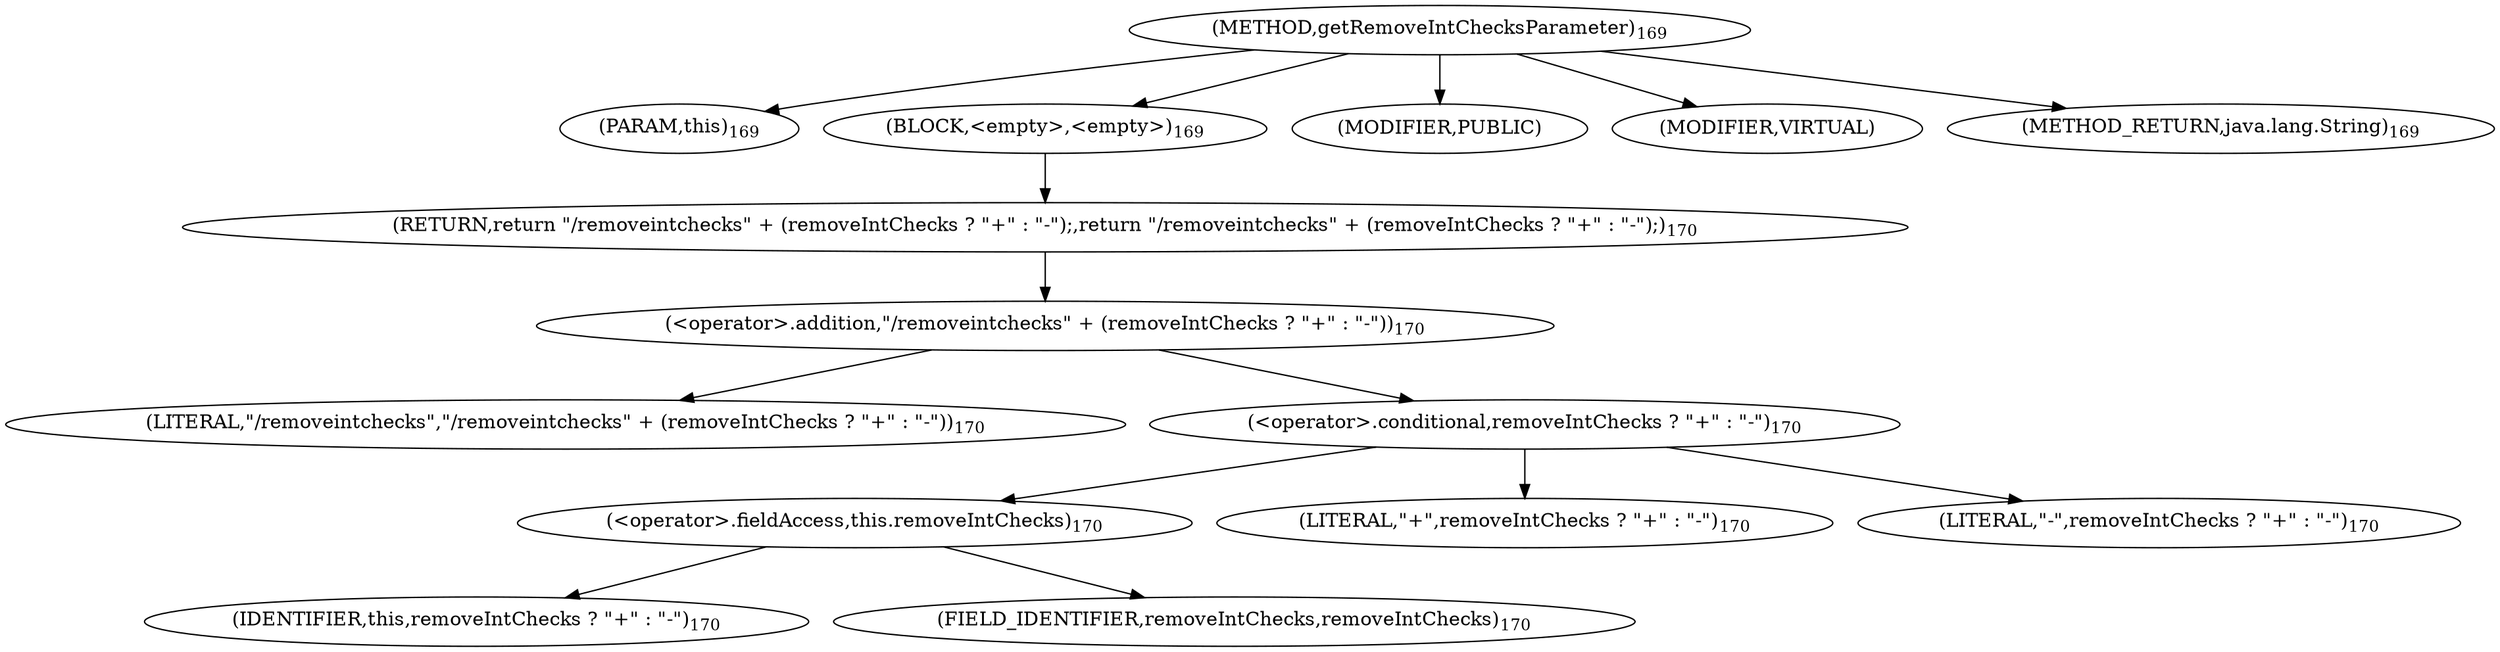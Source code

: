 digraph "getRemoveIntChecksParameter" {  
"174" [label = <(METHOD,getRemoveIntChecksParameter)<SUB>169</SUB>> ]
"175" [label = <(PARAM,this)<SUB>169</SUB>> ]
"176" [label = <(BLOCK,&lt;empty&gt;,&lt;empty&gt;)<SUB>169</SUB>> ]
"177" [label = <(RETURN,return &quot;/removeintchecks&quot; + (removeIntChecks ? &quot;+&quot; : &quot;-&quot;);,return &quot;/removeintchecks&quot; + (removeIntChecks ? &quot;+&quot; : &quot;-&quot;);)<SUB>170</SUB>> ]
"178" [label = <(&lt;operator&gt;.addition,&quot;/removeintchecks&quot; + (removeIntChecks ? &quot;+&quot; : &quot;-&quot;))<SUB>170</SUB>> ]
"179" [label = <(LITERAL,&quot;/removeintchecks&quot;,&quot;/removeintchecks&quot; + (removeIntChecks ? &quot;+&quot; : &quot;-&quot;))<SUB>170</SUB>> ]
"180" [label = <(&lt;operator&gt;.conditional,removeIntChecks ? &quot;+&quot; : &quot;-&quot;)<SUB>170</SUB>> ]
"181" [label = <(&lt;operator&gt;.fieldAccess,this.removeIntChecks)<SUB>170</SUB>> ]
"182" [label = <(IDENTIFIER,this,removeIntChecks ? &quot;+&quot; : &quot;-&quot;)<SUB>170</SUB>> ]
"183" [label = <(FIELD_IDENTIFIER,removeIntChecks,removeIntChecks)<SUB>170</SUB>> ]
"184" [label = <(LITERAL,&quot;+&quot;,removeIntChecks ? &quot;+&quot; : &quot;-&quot;)<SUB>170</SUB>> ]
"185" [label = <(LITERAL,&quot;-&quot;,removeIntChecks ? &quot;+&quot; : &quot;-&quot;)<SUB>170</SUB>> ]
"186" [label = <(MODIFIER,PUBLIC)> ]
"187" [label = <(MODIFIER,VIRTUAL)> ]
"188" [label = <(METHOD_RETURN,java.lang.String)<SUB>169</SUB>> ]
  "174" -> "175" 
  "174" -> "176" 
  "174" -> "186" 
  "174" -> "187" 
  "174" -> "188" 
  "176" -> "177" 
  "177" -> "178" 
  "178" -> "179" 
  "178" -> "180" 
  "180" -> "181" 
  "180" -> "184" 
  "180" -> "185" 
  "181" -> "182" 
  "181" -> "183" 
}
